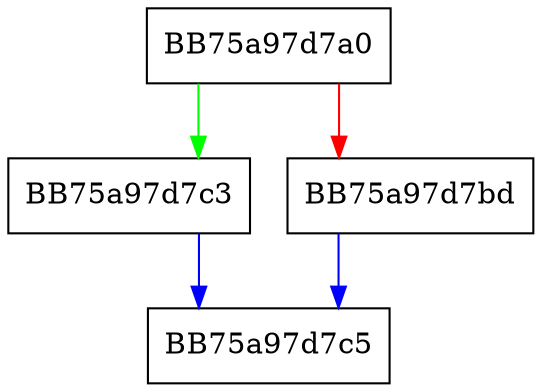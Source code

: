 digraph _Get_deleter {
  node [shape="box"];
  graph [splines=ortho];
  BB75a97d7a0 -> BB75a97d7c3 [color="green"];
  BB75a97d7a0 -> BB75a97d7bd [color="red"];
  BB75a97d7bd -> BB75a97d7c5 [color="blue"];
  BB75a97d7c3 -> BB75a97d7c5 [color="blue"];
}